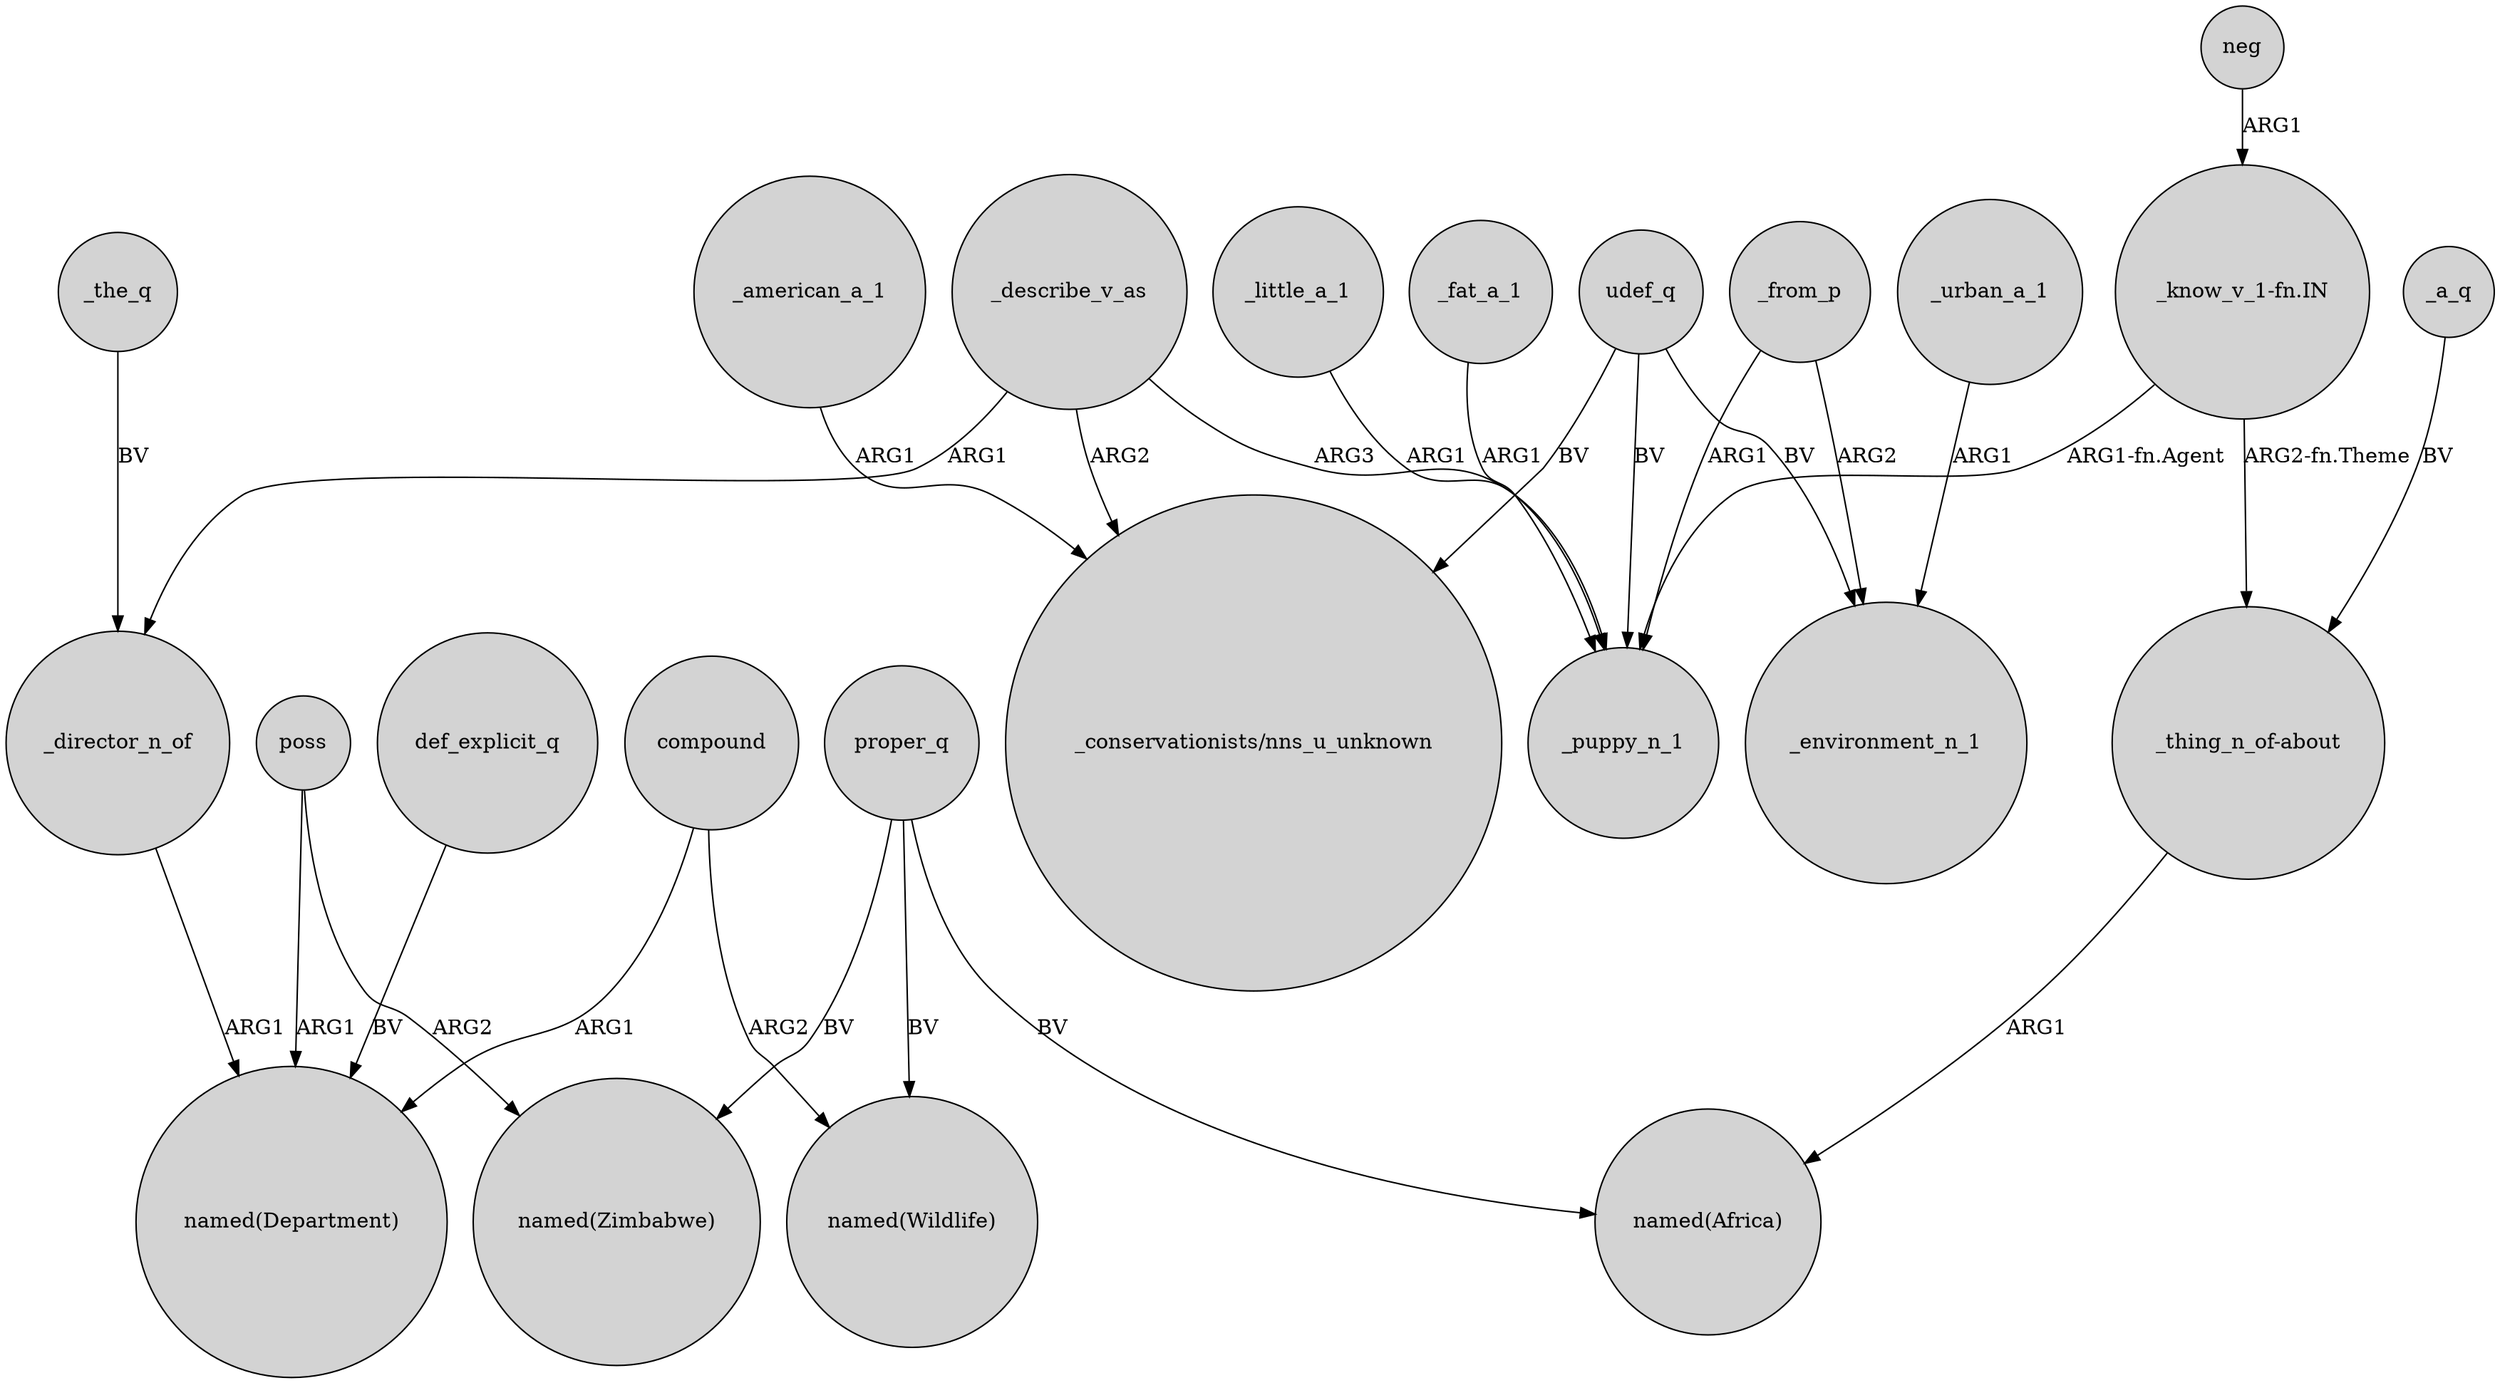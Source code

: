 digraph {
	node [shape=circle style=filled]
	proper_q -> "named(Zimbabwe)" [label=BV]
	proper_q -> "named(Africa)" [label=BV]
	udef_q -> "_conservationists/nns_u_unknown" [label=BV]
	"_know_v_1-fn.IN" -> "_thing_n_of-about" [label="ARG2-fn.Theme"]
	def_explicit_q -> "named(Department)" [label=BV]
	"_know_v_1-fn.IN" -> _puppy_n_1 [label="ARG1-fn.Agent"]
	_fat_a_1 -> _puppy_n_1 [label=ARG1]
	compound -> "named(Wildlife)" [label=ARG2]
	"_thing_n_of-about" -> "named(Africa)" [label=ARG1]
	_describe_v_as -> "_conservationists/nns_u_unknown" [label=ARG2]
	_a_q -> "_thing_n_of-about" [label=BV]
	proper_q -> "named(Wildlife)" [label=BV]
	_little_a_1 -> _puppy_n_1 [label=ARG1]
	neg -> "_know_v_1-fn.IN" [label=ARG1]
	poss -> "named(Zimbabwe)" [label=ARG2]
	_director_n_of -> "named(Department)" [label=ARG1]
	_from_p -> _environment_n_1 [label=ARG2]
	_urban_a_1 -> _environment_n_1 [label=ARG1]
	_from_p -> _puppy_n_1 [label=ARG1]
	udef_q -> _puppy_n_1 [label=BV]
	poss -> "named(Department)" [label=ARG1]
	_the_q -> _director_n_of [label=BV]
	compound -> "named(Department)" [label=ARG1]
	_american_a_1 -> "_conservationists/nns_u_unknown" [label=ARG1]
	_describe_v_as -> _director_n_of [label=ARG1]
	udef_q -> _environment_n_1 [label=BV]
	_describe_v_as -> _puppy_n_1 [label=ARG3]
}
